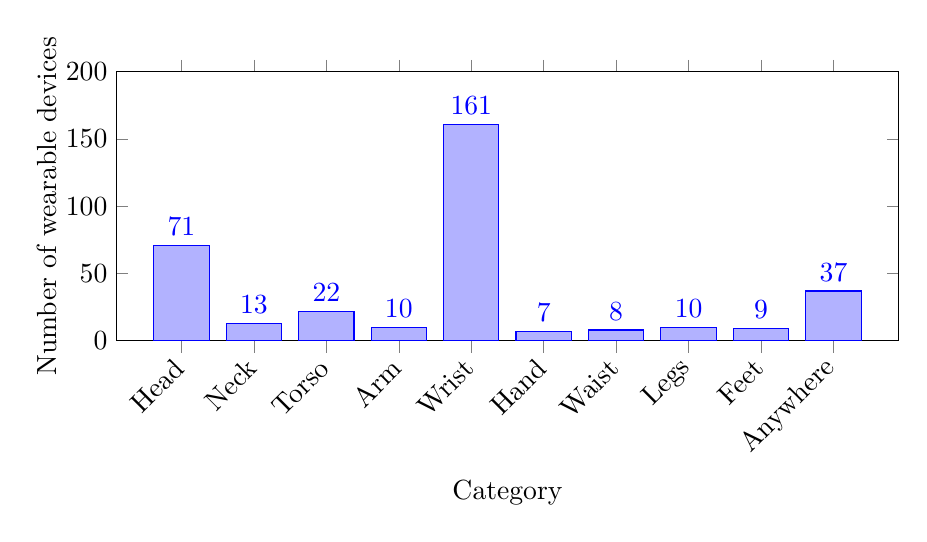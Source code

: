 \begin{tikzpicture}
    \begin{axis}[
        height=5cm,
        width=0.95\textwidth,
        xlabel={Category},
        xticklabel style={rotate=45, anchor=east, yshift=-0.5ex},
        ylabel={Number of wearable devices},
        yticklabel style={align=right,inner sep=0pt,xshift=-0.3em},
        nodes near coords align={vertical},
        nodes near coords,
        xtick=data,
        symbolic x coords={Head,Neck,Torso,Arm,Wrist,Hand,Waist,Legs,Feet,Anywhere},
        ybar,
        ymax=200,
        ymin=0,
        bar width=20pt,
        ]
        \addplot coordinates {(Head,71) (Neck,13) (Torso,22) (Arm,10) (Wrist,161) (Hand,7) (Waist,8) (Legs,10) (Feet,9) (Anywhere,37)};
    \end{axis}
\end{tikzpicture}